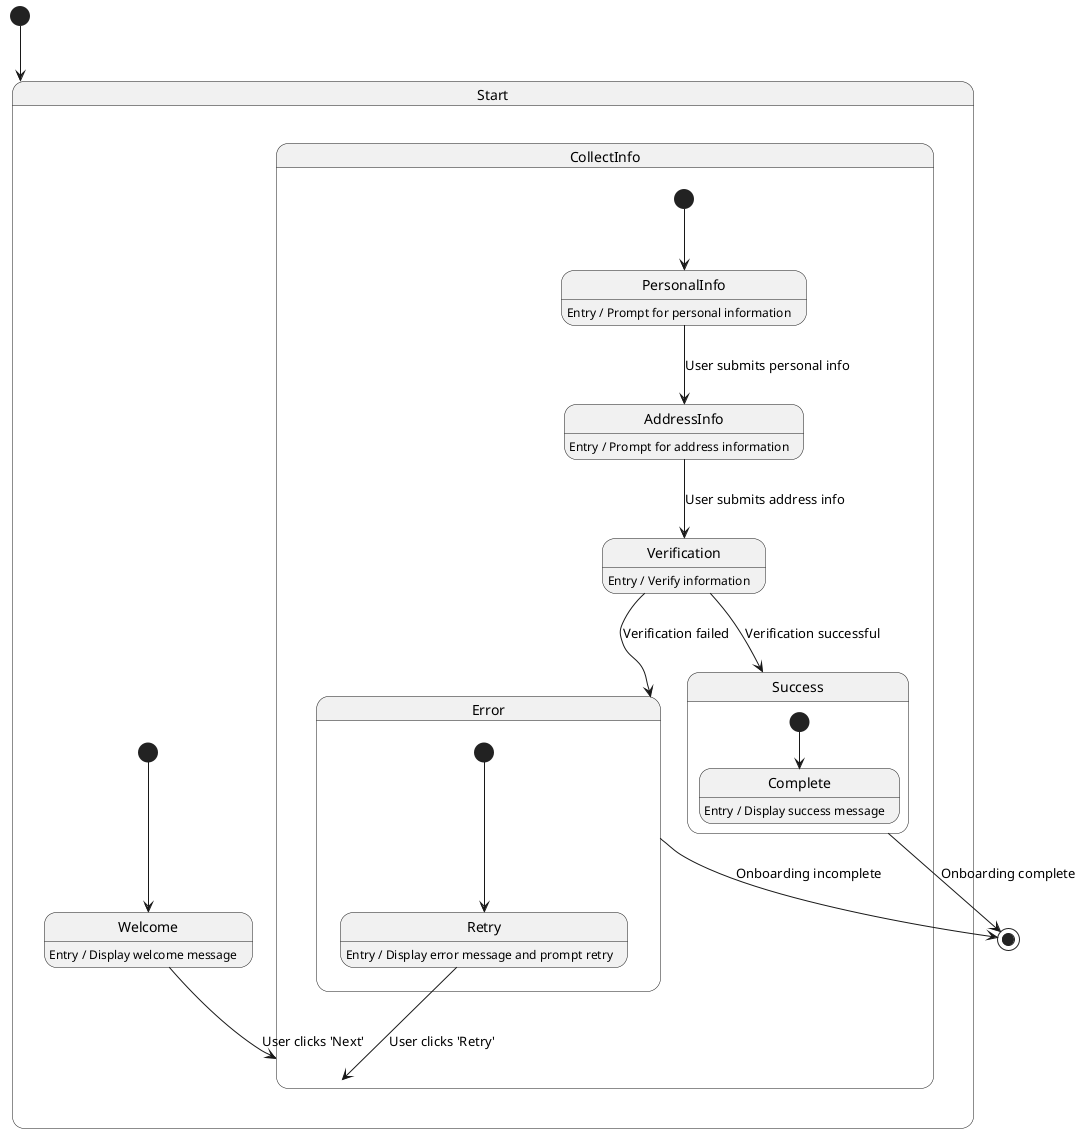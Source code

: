 @startuml
[*] --> Start

state Start {
  [*] --> Welcome
  Welcome : Entry / Display welcome message

  Welcome --> CollectInfo : User clicks 'Next'
}

state CollectInfo {
  [*] --> PersonalInfo
  PersonalInfo : Entry / Prompt for personal information

  PersonalInfo --> AddressInfo : User submits personal info
  AddressInfo : Entry / Prompt for address information

  AddressInfo --> Verification : User submits address info
  Verification : Entry / Verify information

  Verification --> Success : Verification successful
  Verification --> Error : Verification failed
}

state Success {
  [*] --> Complete
  Complete : Entry / Display success message
}

state Error {
  [*] --> Retry
  Retry : Entry / Display error message and prompt retry

  Retry --> CollectInfo : User clicks 'Retry'
}

Success --> [*] : Onboarding complete
Error --> [*] : Onboarding incomplete

@enduml
